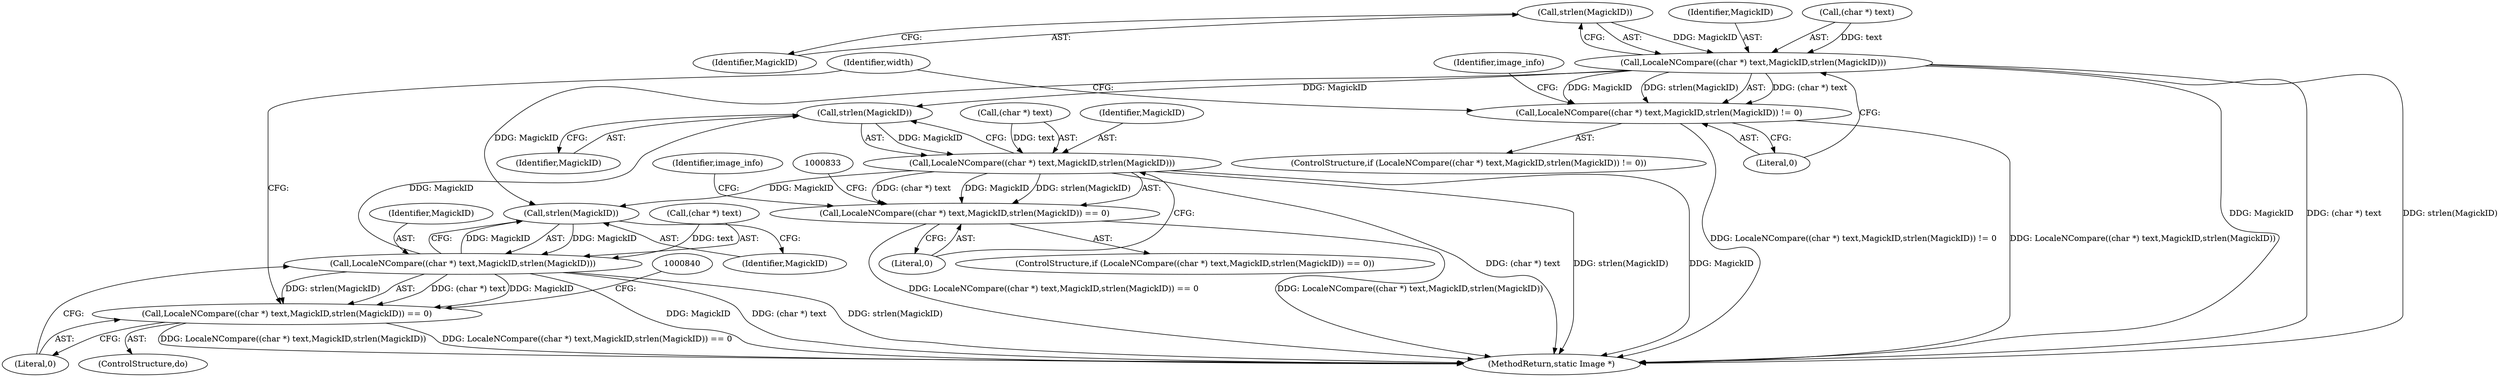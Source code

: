 digraph "0_ImageMagick_f6e9d0d9955e85bdd7540b251cd50d598dacc5e6_67@API" {
"1000207" [label="(Call,strlen(MagickID))"];
"1000202" [label="(Call,LocaleNCompare((char *) text,MagickID,strlen(MagickID)))"];
"1000201" [label="(Call,LocaleNCompare((char *) text,MagickID,strlen(MagickID)) != 0)"];
"1000789" [label="(Call,strlen(MagickID))"];
"1000784" [label="(Call,LocaleNCompare((char *) text,MagickID,strlen(MagickID)))"];
"1000783" [label="(Call,LocaleNCompare((char *) text,MagickID,strlen(MagickID)) == 0)"];
"1000836" [label="(Call,strlen(MagickID))"];
"1000831" [label="(Call,LocaleNCompare((char *) text,MagickID,strlen(MagickID)))"];
"1000830" [label="(Call,LocaleNCompare((char *) text,MagickID,strlen(MagickID)) == 0)"];
"1000830" [label="(Call,LocaleNCompare((char *) text,MagickID,strlen(MagickID)) == 0)"];
"1000782" [label="(ControlStructure,if (LocaleNCompare((char *) text,MagickID,strlen(MagickID)) == 0))"];
"1000209" [label="(Literal,0)"];
"1000212" [label="(Identifier,image_info)"];
"1000788" [label="(Identifier,MagickID)"];
"1000837" [label="(Identifier,MagickID)"];
"1000783" [label="(Call,LocaleNCompare((char *) text,MagickID,strlen(MagickID)) == 0)"];
"1000200" [label="(ControlStructure,if (LocaleNCompare((char *) text,MagickID,strlen(MagickID)) != 0))"];
"1000219" [label="(Identifier,width)"];
"1000846" [label="(MethodReturn,static Image *)"];
"1000790" [label="(Identifier,MagickID)"];
"1000207" [label="(Call,strlen(MagickID))"];
"1000791" [label="(Literal,0)"];
"1000208" [label="(Identifier,MagickID)"];
"1000206" [label="(Identifier,MagickID)"];
"1000202" [label="(Call,LocaleNCompare((char *) text,MagickID,strlen(MagickID)))"];
"1000836" [label="(Call,strlen(MagickID))"];
"1000838" [label="(Literal,0)"];
"1000203" [label="(Call,(char *) text)"];
"1000831" [label="(Call,LocaleNCompare((char *) text,MagickID,strlen(MagickID)))"];
"1000201" [label="(Call,LocaleNCompare((char *) text,MagickID,strlen(MagickID)) != 0)"];
"1000785" [label="(Call,(char *) text)"];
"1000835" [label="(Identifier,MagickID)"];
"1000794" [label="(Identifier,image_info)"];
"1000832" [label="(Call,(char *) text)"];
"1000216" [label="(ControlStructure,do)"];
"1000789" [label="(Call,strlen(MagickID))"];
"1000784" [label="(Call,LocaleNCompare((char *) text,MagickID,strlen(MagickID)))"];
"1000207" -> "1000202"  [label="AST: "];
"1000207" -> "1000208"  [label="CFG: "];
"1000208" -> "1000207"  [label="AST: "];
"1000202" -> "1000207"  [label="CFG: "];
"1000207" -> "1000202"  [label="DDG: MagickID"];
"1000202" -> "1000201"  [label="AST: "];
"1000203" -> "1000202"  [label="AST: "];
"1000206" -> "1000202"  [label="AST: "];
"1000209" -> "1000202"  [label="CFG: "];
"1000202" -> "1000846"  [label="DDG: MagickID"];
"1000202" -> "1000846"  [label="DDG: (char *) text"];
"1000202" -> "1000846"  [label="DDG: strlen(MagickID)"];
"1000202" -> "1000201"  [label="DDG: (char *) text"];
"1000202" -> "1000201"  [label="DDG: MagickID"];
"1000202" -> "1000201"  [label="DDG: strlen(MagickID)"];
"1000203" -> "1000202"  [label="DDG: text"];
"1000202" -> "1000789"  [label="DDG: MagickID"];
"1000202" -> "1000836"  [label="DDG: MagickID"];
"1000201" -> "1000200"  [label="AST: "];
"1000201" -> "1000209"  [label="CFG: "];
"1000209" -> "1000201"  [label="AST: "];
"1000212" -> "1000201"  [label="CFG: "];
"1000219" -> "1000201"  [label="CFG: "];
"1000201" -> "1000846"  [label="DDG: LocaleNCompare((char *) text,MagickID,strlen(MagickID)) != 0"];
"1000201" -> "1000846"  [label="DDG: LocaleNCompare((char *) text,MagickID,strlen(MagickID))"];
"1000789" -> "1000784"  [label="AST: "];
"1000789" -> "1000790"  [label="CFG: "];
"1000790" -> "1000789"  [label="AST: "];
"1000784" -> "1000789"  [label="CFG: "];
"1000789" -> "1000784"  [label="DDG: MagickID"];
"1000831" -> "1000789"  [label="DDG: MagickID"];
"1000784" -> "1000783"  [label="AST: "];
"1000785" -> "1000784"  [label="AST: "];
"1000788" -> "1000784"  [label="AST: "];
"1000791" -> "1000784"  [label="CFG: "];
"1000784" -> "1000846"  [label="DDG: (char *) text"];
"1000784" -> "1000846"  [label="DDG: strlen(MagickID)"];
"1000784" -> "1000846"  [label="DDG: MagickID"];
"1000784" -> "1000783"  [label="DDG: (char *) text"];
"1000784" -> "1000783"  [label="DDG: MagickID"];
"1000784" -> "1000783"  [label="DDG: strlen(MagickID)"];
"1000785" -> "1000784"  [label="DDG: text"];
"1000784" -> "1000836"  [label="DDG: MagickID"];
"1000783" -> "1000782"  [label="AST: "];
"1000783" -> "1000791"  [label="CFG: "];
"1000791" -> "1000783"  [label="AST: "];
"1000833" -> "1000783"  [label="CFG: "];
"1000794" -> "1000783"  [label="CFG: "];
"1000783" -> "1000846"  [label="DDG: LocaleNCompare((char *) text,MagickID,strlen(MagickID)) == 0"];
"1000783" -> "1000846"  [label="DDG: LocaleNCompare((char *) text,MagickID,strlen(MagickID))"];
"1000836" -> "1000831"  [label="AST: "];
"1000836" -> "1000837"  [label="CFG: "];
"1000837" -> "1000836"  [label="AST: "];
"1000831" -> "1000836"  [label="CFG: "];
"1000836" -> "1000831"  [label="DDG: MagickID"];
"1000831" -> "1000836"  [label="DDG: MagickID"];
"1000831" -> "1000830"  [label="AST: "];
"1000832" -> "1000831"  [label="AST: "];
"1000835" -> "1000831"  [label="AST: "];
"1000838" -> "1000831"  [label="CFG: "];
"1000831" -> "1000846"  [label="DDG: MagickID"];
"1000831" -> "1000846"  [label="DDG: (char *) text"];
"1000831" -> "1000846"  [label="DDG: strlen(MagickID)"];
"1000831" -> "1000830"  [label="DDG: (char *) text"];
"1000831" -> "1000830"  [label="DDG: MagickID"];
"1000831" -> "1000830"  [label="DDG: strlen(MagickID)"];
"1000832" -> "1000831"  [label="DDG: text"];
"1000830" -> "1000216"  [label="AST: "];
"1000830" -> "1000838"  [label="CFG: "];
"1000838" -> "1000830"  [label="AST: "];
"1000219" -> "1000830"  [label="CFG: "];
"1000840" -> "1000830"  [label="CFG: "];
"1000830" -> "1000846"  [label="DDG: LocaleNCompare((char *) text,MagickID,strlen(MagickID)) == 0"];
"1000830" -> "1000846"  [label="DDG: LocaleNCompare((char *) text,MagickID,strlen(MagickID))"];
}
